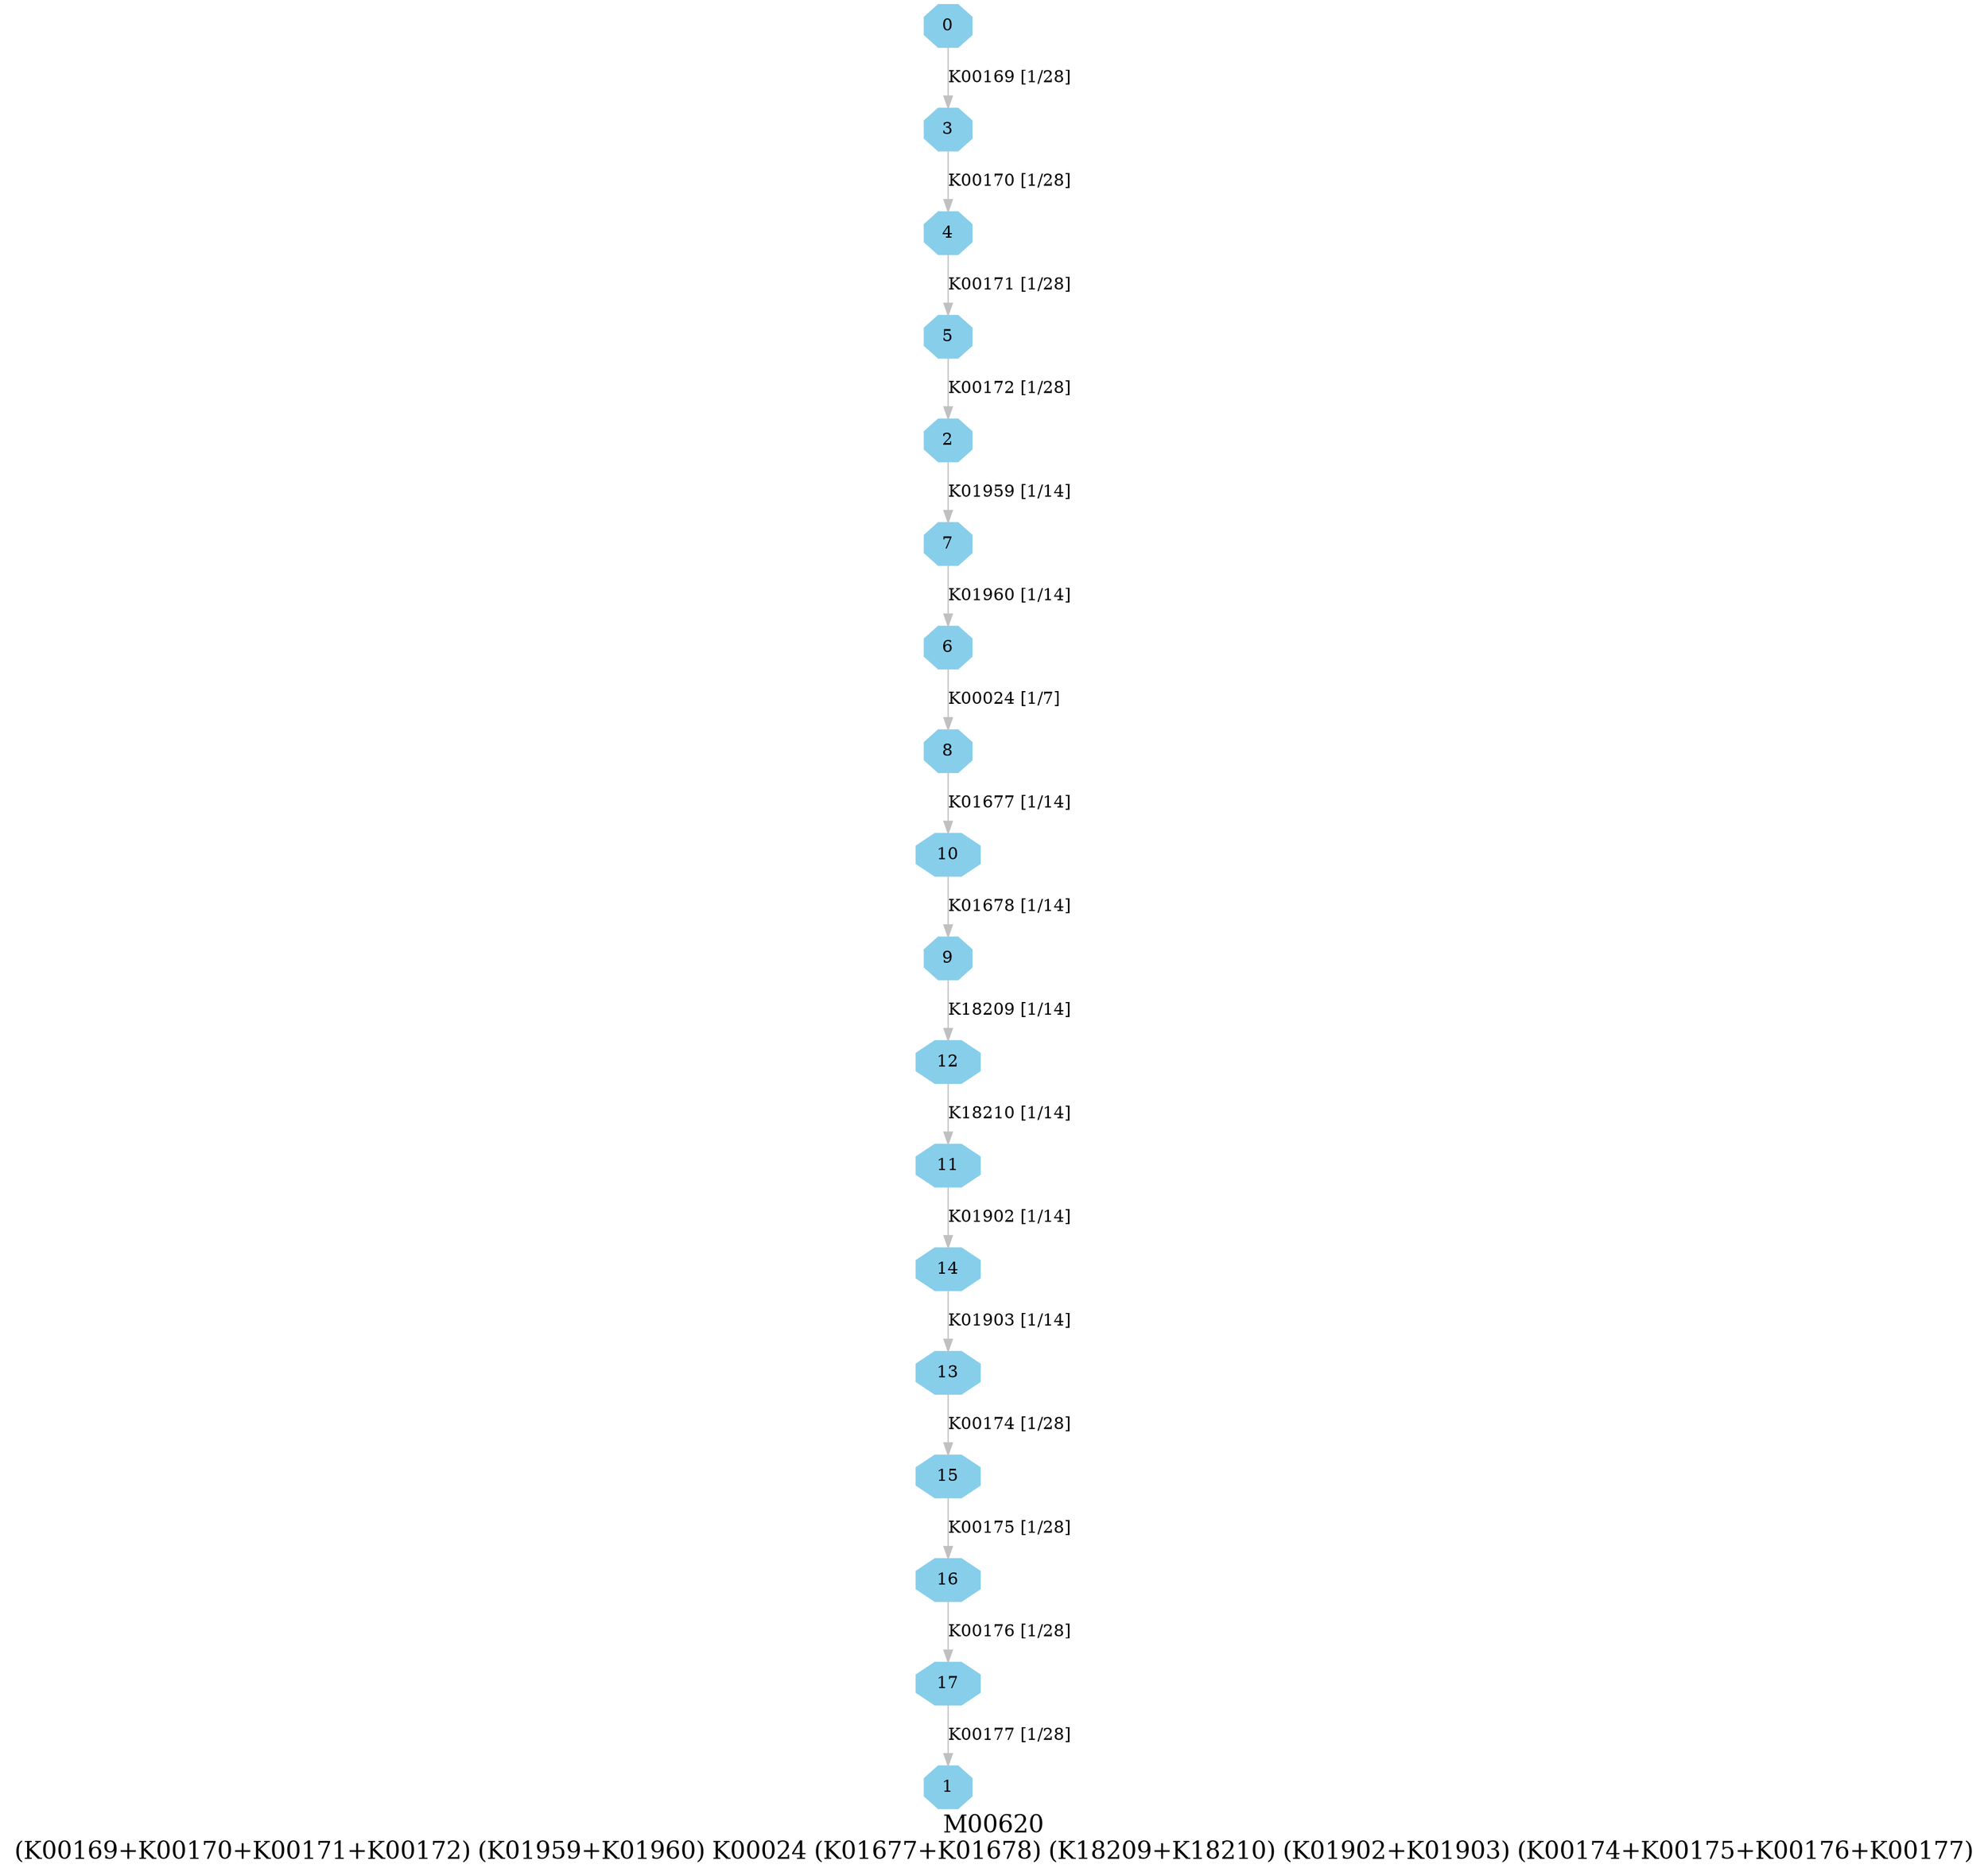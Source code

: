 digraph G {
graph [label="M00620
(K00169+K00170+K00171+K00172) (K01959+K01960) K00024 (K01677+K01678) (K18209+K18210) (K01902+K01903) (K00174+K00175+K00176+K00177)",fontsize=20];
node [shape=box,style=filled];
edge [len=3,color=grey];
{node [width=.3,height=.3,shape=octagon,style=filled,color=skyblue] 0 1 2 3 4 5 6 7 8 9 10 11 12 13 14 15 16 17 }
0 -> 3 [label="K00169 [1/28]"];
2 -> 7 [label="K01959 [1/14]"];
3 -> 4 [label="K00170 [1/28]"];
4 -> 5 [label="K00171 [1/28]"];
5 -> 2 [label="K00172 [1/28]"];
6 -> 8 [label="K00024 [1/7]"];
7 -> 6 [label="K01960 [1/14]"];
8 -> 10 [label="K01677 [1/14]"];
9 -> 12 [label="K18209 [1/14]"];
10 -> 9 [label="K01678 [1/14]"];
11 -> 14 [label="K01902 [1/14]"];
12 -> 11 [label="K18210 [1/14]"];
13 -> 15 [label="K00174 [1/28]"];
14 -> 13 [label="K01903 [1/14]"];
15 -> 16 [label="K00175 [1/28]"];
16 -> 17 [label="K00176 [1/28]"];
17 -> 1 [label="K00177 [1/28]"];
}